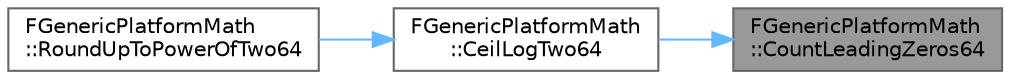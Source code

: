 digraph "FGenericPlatformMath::CountLeadingZeros64"
{
 // INTERACTIVE_SVG=YES
 // LATEX_PDF_SIZE
  bgcolor="transparent";
  edge [fontname=Helvetica,fontsize=10,labelfontname=Helvetica,labelfontsize=10];
  node [fontname=Helvetica,fontsize=10,shape=box,height=0.2,width=0.4];
  rankdir="RL";
  Node1 [id="Node000001",label="FGenericPlatformMath\l::CountLeadingZeros64",height=0.2,width=0.4,color="gray40", fillcolor="grey60", style="filled", fontcolor="black",tooltip="Counts the number of leading zeros in the bit representation of the 64-bit value."];
  Node1 -> Node2 [id="edge1_Node000001_Node000002",dir="back",color="steelblue1",style="solid",tooltip=" "];
  Node2 [id="Node000002",label="FGenericPlatformMath\l::CeilLogTwo64",height=0.2,width=0.4,color="grey40", fillcolor="white", style="filled",URL="$dd/d7b/structFGenericPlatformMath.html#a0d4187a864be78705b08af93e822926f",tooltip=" "];
  Node2 -> Node3 [id="edge2_Node000002_Node000003",dir="back",color="steelblue1",style="solid",tooltip=" "];
  Node3 [id="Node000003",label="FGenericPlatformMath\l::RoundUpToPowerOfTwo64",height=0.2,width=0.4,color="grey40", fillcolor="white", style="filled",URL="$dd/d7b/structFGenericPlatformMath.html#af86dd2b42100d684fa649a937107c10a",tooltip=" "];
}
